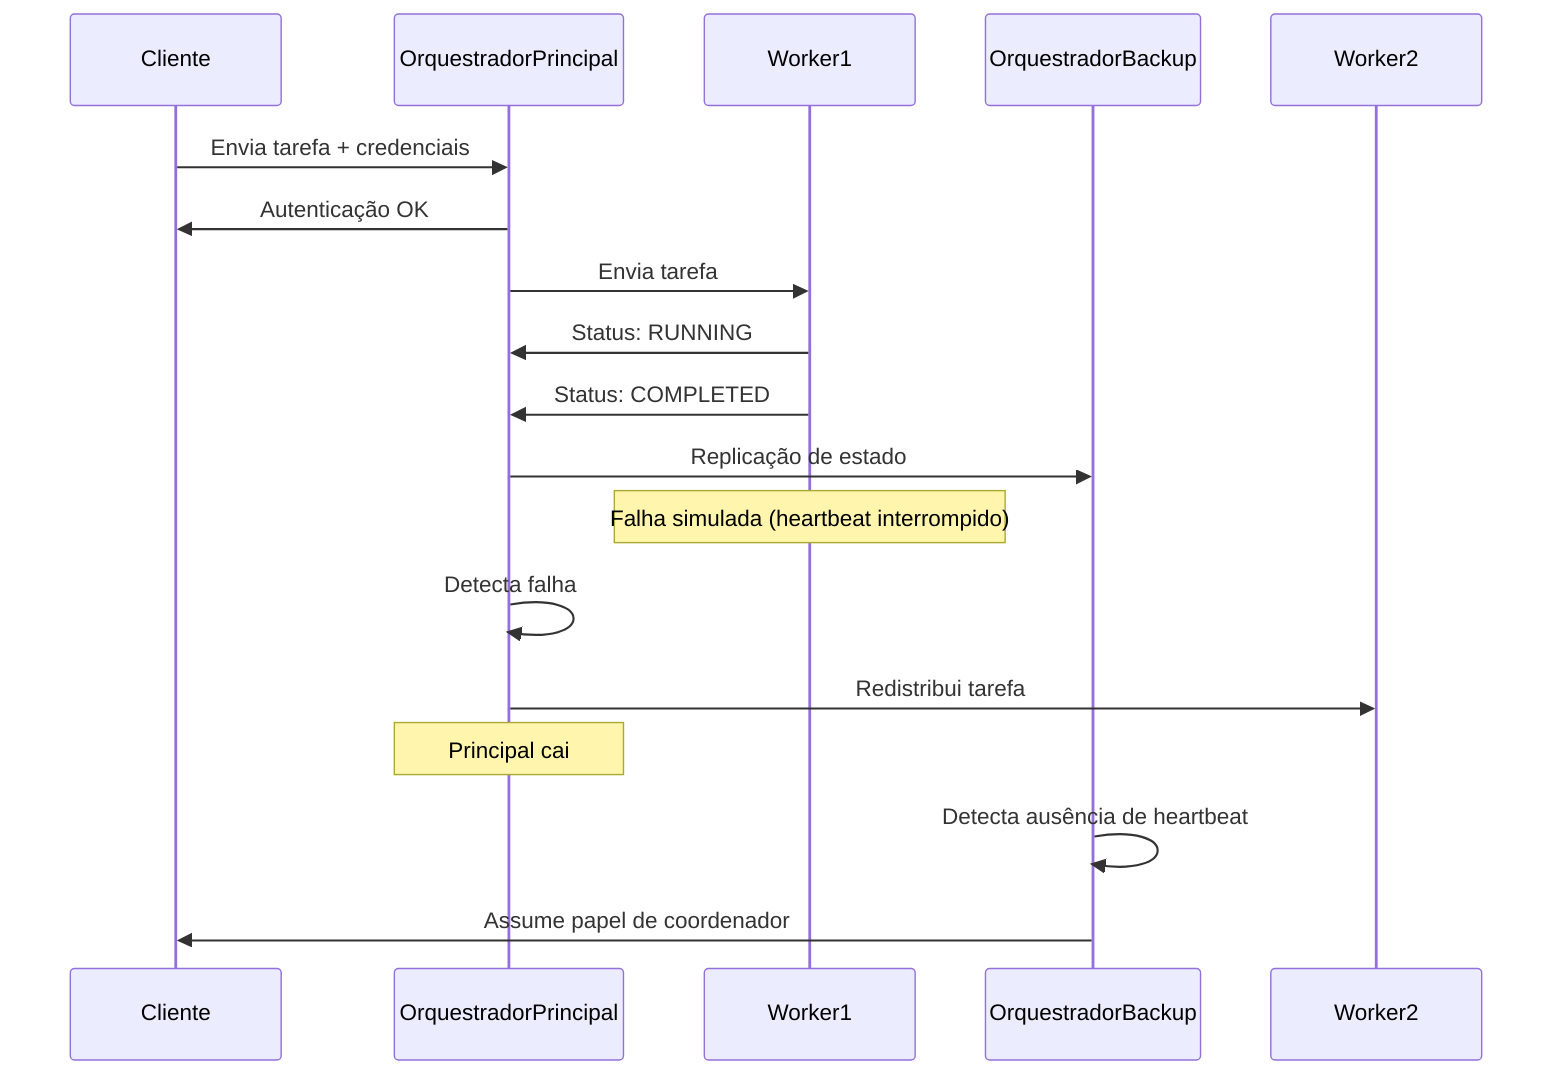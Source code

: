 sequenceDiagram
participant Cliente
participant OrquestradorPrincipal
participant Worker1
participant OrquestradorBackup

Cliente->>OrquestradorPrincipal: Envia tarefa + credenciais
OrquestradorPrincipal->>Cliente: Autenticação OK
OrquestradorPrincipal->>Worker1: Envia tarefa
Worker1->>OrquestradorPrincipal: Status: RUNNING
Worker1->>OrquestradorPrincipal: Status: COMPLETED
OrquestradorPrincipal->>OrquestradorBackup: Replicação de estado

Note over Worker1: Falha simulada (heartbeat interrompido)
OrquestradorPrincipal->>OrquestradorPrincipal: Detecta falha
OrquestradorPrincipal->>Worker2: Redistribui tarefa

Note over OrquestradorPrincipal: Principal cai
OrquestradorBackup->>OrquestradorBackup: Detecta ausência de heartbeat
OrquestradorBackup->>Cliente: Assume papel de coordenador